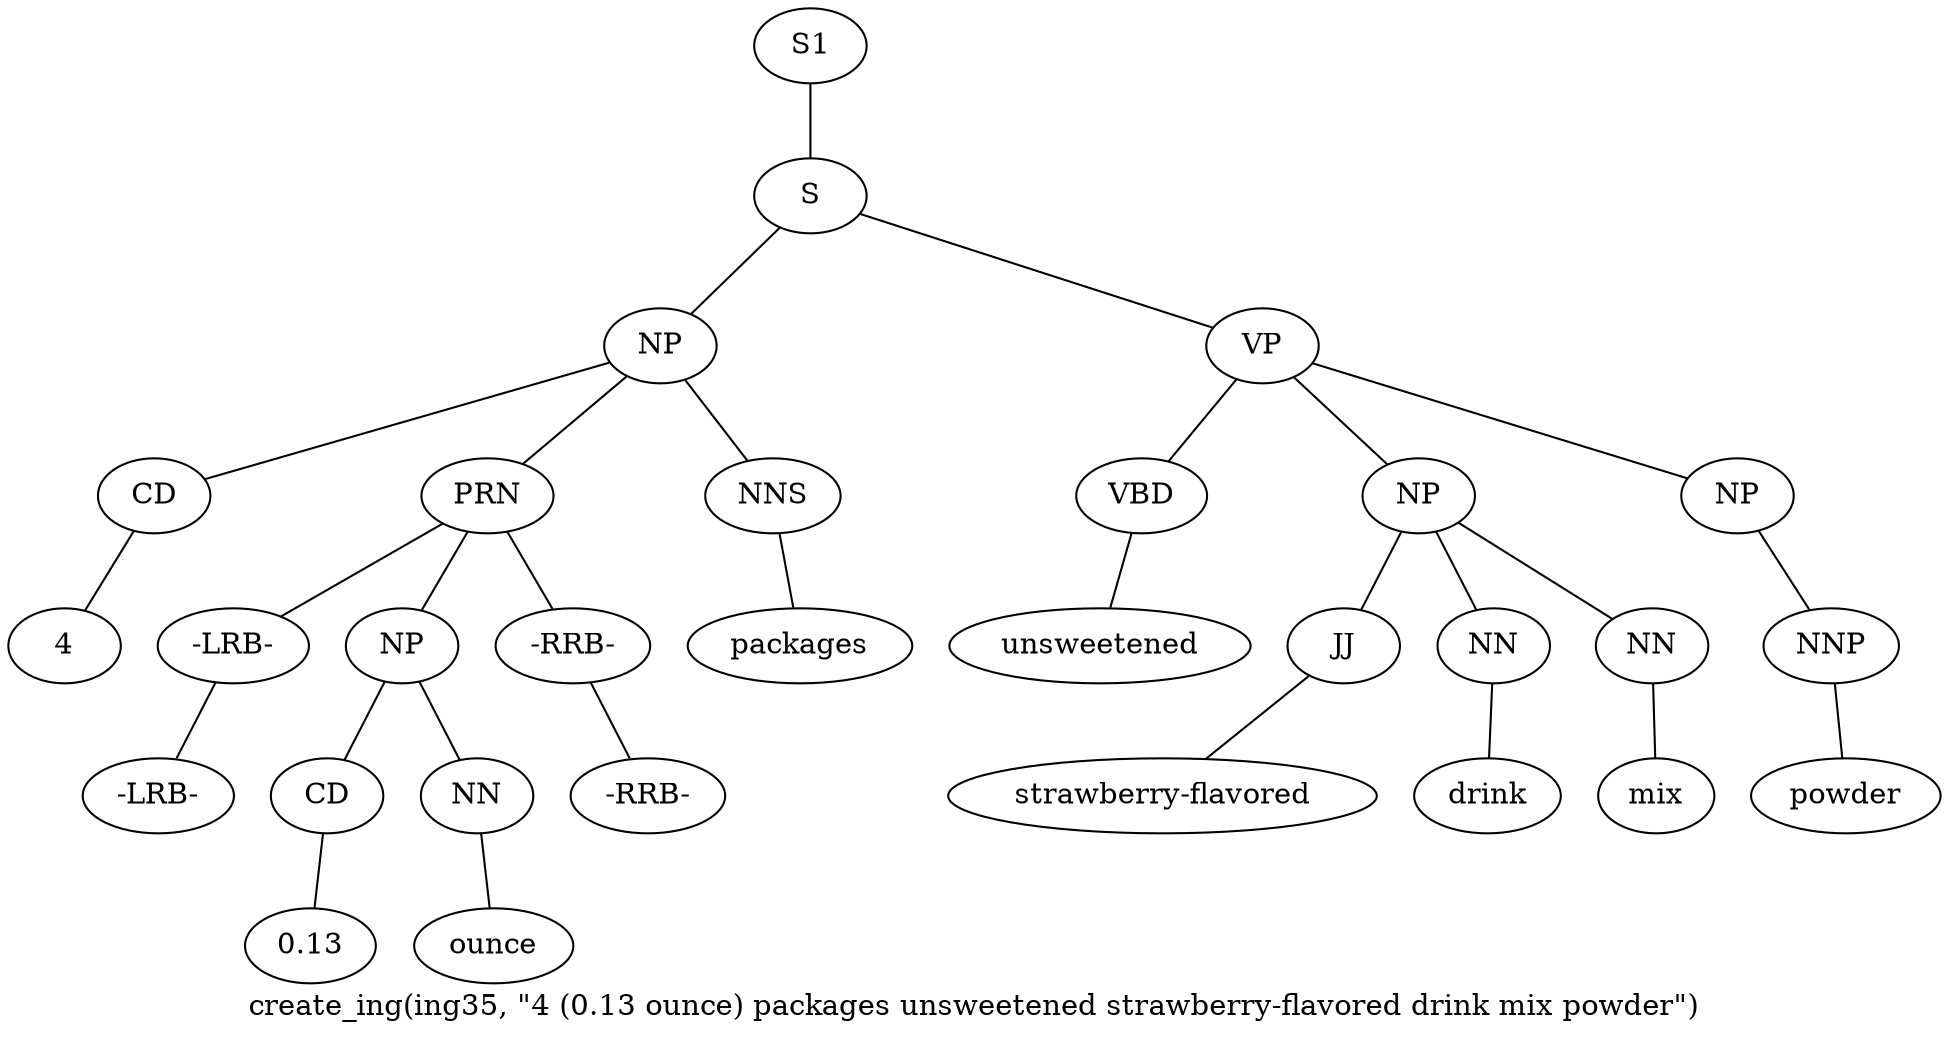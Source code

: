 graph SyntaxGraph {
	label = "create_ing(ing35, \"4 (0.13 ounce) packages unsweetened strawberry-flavored drink mix powder\")";
	Node0 [label="S1"];
	Node1 [label="S"];
	Node2 [label="NP"];
	Node3 [label="CD"];
	Node4 [label="4"];
	Node5 [label="PRN"];
	Node6 [label="-LRB-"];
	Node7 [label="-LRB-"];
	Node8 [label="NP"];
	Node9 [label="CD"];
	Node10 [label="0.13"];
	Node11 [label="NN"];
	Node12 [label="ounce"];
	Node13 [label="-RRB-"];
	Node14 [label="-RRB-"];
	Node15 [label="NNS"];
	Node16 [label="packages"];
	Node17 [label="VP"];
	Node18 [label="VBD"];
	Node19 [label="unsweetened"];
	Node20 [label="NP"];
	Node21 [label="JJ"];
	Node22 [label="strawberry-flavored"];
	Node23 [label="NN"];
	Node24 [label="drink"];
	Node25 [label="NN"];
	Node26 [label="mix"];
	Node27 [label="NP"];
	Node28 [label="NNP"];
	Node29 [label="powder"];

	Node0 -- Node1;
	Node1 -- Node2;
	Node1 -- Node17;
	Node2 -- Node3;
	Node2 -- Node5;
	Node2 -- Node15;
	Node3 -- Node4;
	Node5 -- Node6;
	Node5 -- Node8;
	Node5 -- Node13;
	Node6 -- Node7;
	Node8 -- Node9;
	Node8 -- Node11;
	Node9 -- Node10;
	Node11 -- Node12;
	Node13 -- Node14;
	Node15 -- Node16;
	Node17 -- Node18;
	Node17 -- Node20;
	Node17 -- Node27;
	Node18 -- Node19;
	Node20 -- Node21;
	Node20 -- Node23;
	Node20 -- Node25;
	Node21 -- Node22;
	Node23 -- Node24;
	Node25 -- Node26;
	Node27 -- Node28;
	Node28 -- Node29;
}
